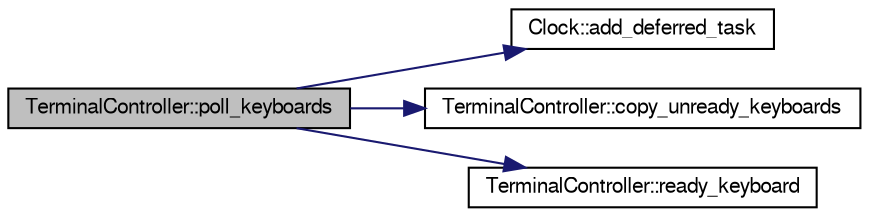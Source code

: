 digraph G
{
  edge [fontname="FreeSans",fontsize="10",labelfontname="FreeSans",labelfontsize="10"];
  node [fontname="FreeSans",fontsize="10",shape=record];
  rankdir=LR;
  Node1 [label="TerminalController::poll_keyboards",height=0.2,width=0.4,color="black", fillcolor="grey75", style="filled" fontcolor="black"];
  Node1 -> Node2 [color="midnightblue",fontsize="10",style="solid"];
  Node2 [label="Clock::add_deferred_task",height=0.2,width=0.4,color="black", fillcolor="white", style="filled",URL="$classClock.html#a78c89e7b78e718b21f4374eb84559d6f"];
  Node1 -> Node3 [color="midnightblue",fontsize="10",style="solid"];
  Node3 [label="TerminalController::copy_unready_keyboards",height=0.2,width=0.4,color="black", fillcolor="white", style="filled",URL="$classTerminalController.html#a43234a11dfcdbca163d940a214f11009"];
  Node1 -> Node4 [color="midnightblue",fontsize="10",style="solid"];
  Node4 [label="TerminalController::ready_keyboard",height=0.2,width=0.4,color="black", fillcolor="white", style="filled",URL="$classTerminalController.html#a0475271dfd2cbed03ea8c95964771b20"];
}
